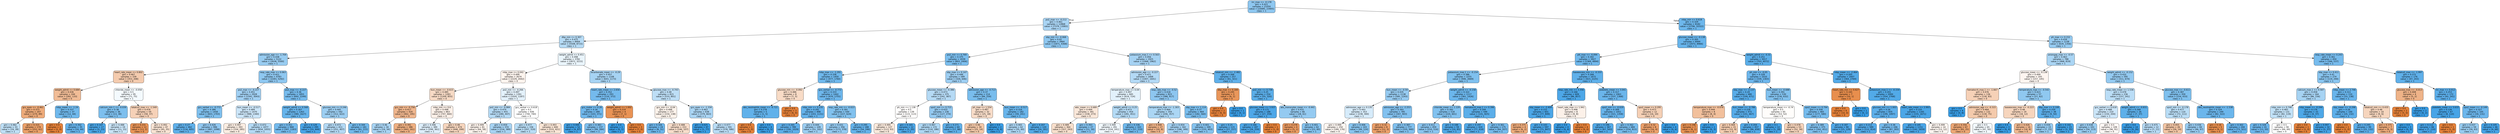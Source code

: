 digraph Tree {
node [shape=box, style="filled, rounded", color="black", fontname="helvetica"] ;
edge [fontname="helvetica"] ;
0 [label="inr_max <= -0.178\ngini = 0.421\nsamples = 21050\nvalue = [10085, 23405]\nclass = 1", fillcolor="#8ec7f0"] ;
1 [label="po2_max <= -0.212\ngini = 0.461\nsamples = 12868\nvalue = [7379, 13083]\nclass = 1", fillcolor="#a9d4f4"] ;
0 -> 1 [labeldistance=2.5, labelangle=45, headlabel="True"] ;
2 [label="dbp_min <= 0.307\ngini = 0.475\nsamples = 8904\nvalue = [5508, 8715]\nclass = 1", fillcolor="#b6dbf5"] ;
1 -> 2 ;
3 [label="admission_age <= -1.704\ngini = 0.438\nsamples = 5122\nvalue = [2636, 5500]\nclass = 1", fillcolor="#98ccf1"] ;
2 -> 3 ;
4 [label="heart_rate_mean <= 0.802\ngini = 0.467\nsamples = 339\nvalue = [353, 208]\nclass = 0", fillcolor="#f4cbae"] ;
3 -> 4 ;
5 [label="weight_admit <= 0.684\ngini = 0.436\nsamples = 244\nvalue = [282, 133]\nclass = 0", fillcolor="#f1bc96"] ;
4 -> 5 ;
6 [label="gcs_eyes <= -0.461\ngini = 0.373\nsamples = 207\nvalue = [270, 89]\nclass = 0", fillcolor="#eeab7a"] ;
5 -> 6 ;
7 [label="gini = 0.482\nsamples = 33\nvalue = [19, 28]\nclass = 1", fillcolor="#bfe0f7"] ;
6 -> 7 ;
8 [label="gini = 0.315\nsamples = 174\nvalue = [251, 61]\nclass = 0", fillcolor="#eba069"] ;
6 -> 8 ;
9 [label="mbp_mean <= -1.24\ngini = 0.337\nsamples = 37\nvalue = [12, 44]\nclass = 1", fillcolor="#6fb8ec"] ;
5 -> 9 ;
10 [label="gini = 0.0\nsamples = 2\nvalue = [2, 0]\nclass = 0", fillcolor="#e58139"] ;
9 -> 10 ;
11 [label="gini = 0.302\nsamples = 35\nvalue = [10, 44]\nclass = 1", fillcolor="#66b3eb"] ;
9 -> 11 ;
12 [label="chloride_mean <= -0.058\ngini = 0.5\nsamples = 95\nvalue = [71, 75]\nclass = 1", fillcolor="#f4fafe"] ;
4 -> 12 ;
13 [label="calcium_min.1 <= -0.039\ngini = 0.38\nsamples = 36\nvalue = [13, 38]\nclass = 1", fillcolor="#7dbfee"] ;
12 -> 13 ;
14 [label="gini = 0.147\nsamples = 17\nvalue = [2, 23]\nclass = 1", fillcolor="#4aa6e7"] ;
13 -> 14 ;
15 [label="gini = 0.488\nsamples = 19\nvalue = [11, 15]\nclass = 1", fillcolor="#cae5f8"] ;
13 -> 15 ;
16 [label="totalco2_max <= -1.549\ngini = 0.476\nsamples = 59\nvalue = [58, 37]\nclass = 0", fillcolor="#f6d1b7"] ;
12 -> 16 ;
17 [label="gini = 0.231\nsamples = 12\nvalue = [13, 2]\nclass = 0", fillcolor="#e99457"] ;
16 -> 17 ;
18 [label="gini = 0.492\nsamples = 47\nvalue = [45, 35]\nclass = 0", fillcolor="#f9e3d3"] ;
16 -> 18 ;
19 [label="resp_rate_max <= 0.063\ngini = 0.421\nsamples = 4783\nvalue = [2283, 5292]\nclass = 1", fillcolor="#8ec7f0"] ;
3 -> 19 ;
20 [label="po2_max <= -0.227\ngini = 0.451\nsamples = 2928\nvalue = [1591, 3043]\nclass = 1", fillcolor="#a1d0f3"] ;
19 -> 20 ;
21 [label="gcs_verbal <= -0.772\ngini = 0.386\nsamples = 1458\nvalue = [603, 1703]\nclass = 1", fillcolor="#7fc0ee"] ;
20 -> 21 ;
22 [label="gini = 0.27\nsamples = 462\nvalue = [116, 605]\nclass = 1", fillcolor="#5fb0ea"] ;
21 -> 22 ;
23 [label="gini = 0.426\nsamples = 996\nvalue = [487, 1098]\nclass = 1", fillcolor="#91c8f1"] ;
21 -> 23 ;
24 [label="bun_mean <= -0.517\ngini = 0.489\nsamples = 1470\nvalue = [988, 1340]\nclass = 1", fillcolor="#cbe5f8"] ;
20 -> 24 ;
25 [label="gini = 0.497\nsamples = 393\nvalue = [334, 285]\nclass = 0", fillcolor="#fbede2"] ;
24 -> 25 ;
26 [label="gini = 0.472\nsamples = 1077\nvalue = [654, 1055]\nclass = 1", fillcolor="#b4daf5"] ;
24 -> 26 ;
27 [label="po2_max <= -0.227\ngini = 0.36\nsamples = 1855\nvalue = [692, 2249]\nclass = 1", fillcolor="#76bbed"] ;
19 -> 27 ;
28 [label="weight_admit <= 0.568\ngini = 0.307\nsamples = 1263\nvalue = [380, 1627]\nclass = 1", fillcolor="#67b4eb"] ;
27 -> 28 ;
29 [label="gini = 0.351\nsamples = 968\nvalue = [347, 1183]\nclass = 1", fillcolor="#73baed"] ;
28 -> 29 ;
30 [label="gini = 0.129\nsamples = 295\nvalue = [33, 444]\nclass = 1", fillcolor="#48a4e7"] ;
28 -> 30 ;
31 [label="glucose_min <= 0.246\ngini = 0.445\nsamples = 592\nvalue = [312, 622]\nclass = 1", fillcolor="#9ccef2"] ;
27 -> 31 ;
32 [label="gini = 0.472\nsamples = 411\nvalue = [251, 407]\nclass = 1", fillcolor="#b3d9f5"] ;
31 -> 32 ;
33 [label="gini = 0.344\nsamples = 181\nvalue = [61, 215]\nclass = 1", fillcolor="#71b9ec"] ;
31 -> 33 ;
34 [label="weight_admit <= 0.451\ngini = 0.498\nsamples = 3782\nvalue = [2872, 3215]\nclass = 1", fillcolor="#eaf5fc"] ;
2 -> 34 ;
35 [label="mbp_max <= 0.042\ngini = 0.499\nsamples = 2674\nvalue = [2229, 2042]\nclass = 0", fillcolor="#fdf4ee"] ;
34 -> 35 ;
36 [label="bun_mean <= -0.615\ngini = 0.485\nsamples = 1283\nvalue = [1209, 855]\nclass = 0", fillcolor="#f7dac5"] ;
35 -> 36 ;
37 [label="gcs_min <= -0.756\ngini = 0.417\nsamples = 420\nvalue = [462, 195]\nclass = 0", fillcolor="#f0b68d"] ;
36 -> 37 ;
38 [label="gini = 0.46\nsamples = 34\nvalue = [19, 34]\nclass = 1", fillcolor="#a8d4f4"] ;
37 -> 38 ;
39 [label="gini = 0.391\nsamples = 386\nvalue = [443, 161]\nclass = 0", fillcolor="#eeaf81"] ;
37 -> 39 ;
40 [label="mbp_min <= 0.6\ngini = 0.498\nsamples = 863\nvalue = [747, 660]\nclass = 0", fillcolor="#fcf0e8"] ;
36 -> 40 ;
41 [label="gini = 0.496\nsamples = 389\nvalue = [299, 361]\nclass = 1", fillcolor="#ddeefb"] ;
40 -> 41 ;
42 [label="gini = 0.48\nsamples = 474\nvalue = [448, 299]\nclass = 0", fillcolor="#f6d5bd"] ;
40 -> 42 ;
43 [label="po2_min <= -0.266\ngini = 0.497\nsamples = 1391\nvalue = [1020, 1187]\nclass = 1", fillcolor="#e3f1fb"] ;
35 -> 43 ;
44 [label="po2_min <= -0.984\ngini = 0.474\nsamples = 455\nvalue = [280, 447]\nclass = 1", fillcolor="#b5daf5"] ;
43 -> 44 ;
45 [label="gini = 0.499\nsamples = 81\nvalue = [64, 58]\nclass = 0", fillcolor="#fdf3ec"] ;
44 -> 45 ;
46 [label="gini = 0.459\nsamples = 374\nvalue = [216, 389]\nclass = 1", fillcolor="#a7d3f3"] ;
44 -> 46 ;
47 [label="gcs_verbal <= 0.618\ngini = 0.5\nsamples = 936\nvalue = [740, 740]\nclass = 0", fillcolor="#ffffff"] ;
43 -> 47 ;
48 [label="gini = 0.477\nsamples = 336\nvalue = [207, 319]\nclass = 1", fillcolor="#b9ddf6"] ;
47 -> 48 ;
49 [label="gini = 0.493\nsamples = 600\nvalue = [533, 421]\nclass = 0", fillcolor="#fae5d5"] ;
47 -> 49 ;
50 [label="bicarbonate_mean <= -0.29\ngini = 0.457\nsamples = 1108\nvalue = [643, 1173]\nclass = 1", fillcolor="#a6d3f3"] ;
34 -> 50 ;
51 [label="heart_rate_mean <= 2.656\ngini = 0.352\nsamples = 293\nvalue = [110, 372]\nclass = 1", fillcolor="#74baed"] ;
50 -> 51 ;
52 [label="gcs_motor <= 0.26\ngini = 0.34\nsamples = 289\nvalue = [103, 371]\nclass = 1", fillcolor="#70b8ec"] ;
51 -> 52 ;
53 [label="gini = 0.084\nsamples = 52\nvalue = [4, 87]\nclass = 1", fillcolor="#42a2e6"] ;
52 -> 53 ;
54 [label="gini = 0.383\nsamples = 237\nvalue = [99, 284]\nclass = 1", fillcolor="#7ebfee"] ;
52 -> 54 ;
55 [label="weight_admit <= 1.002\ngini = 0.219\nsamples = 4\nvalue = [7, 1]\nclass = 0", fillcolor="#e99355"] ;
51 -> 55 ;
56 [label="gini = 0.0\nsamples = 1\nvalue = [0, 1]\nclass = 1", fillcolor="#399de5"] ;
55 -> 56 ;
57 [label="gini = 0.0\nsamples = 3\nvalue = [7, 0]\nclass = 0", fillcolor="#e58139"] ;
55 -> 57 ;
58 [label="glucose_max <= -0.743\ngini = 0.48\nsamples = 815\nvalue = [533, 801]\nclass = 1", fillcolor="#bddef6"] ;
50 -> 58 ;
59 [label="gcs_min <= -0.04\ngini = 0.498\nsamples = 177\nvalue = [154, 138]\nclass = 0", fillcolor="#fcf2ea"] ;
58 -> 59 ;
60 [label="gini = 0.326\nsamples = 24\nvalue = [8, 31]\nclass = 1", fillcolor="#6cb6ec"] ;
59 -> 60 ;
61 [label="gini = 0.488\nsamples = 153\nvalue = [146, 107]\nclass = 0", fillcolor="#f8ddca"] ;
59 -> 61 ;
62 [label="gcs_eyes <= -1.334\ngini = 0.463\nsamples = 638\nvalue = [379, 663]\nclass = 1", fillcolor="#aad5f4"] ;
58 -> 62 ;
63 [label="gini = 0.025\nsamples = 47\nvalue = [1, 77]\nclass = 1", fillcolor="#3c9ee5"] ;
62 -> 63 ;
64 [label="gini = 0.477\nsamples = 591\nvalue = [378, 586]\nclass = 1", fillcolor="#b9dcf6"] ;
62 -> 64 ;
65 [label="sbp_min <= -0.068\ngini = 0.42\nsamples = 3964\nvalue = [1871, 4368]\nclass = 1", fillcolor="#8ec7f0"] ;
1 -> 65 ;
66 [label="po2_min <= 0.769\ngini = 0.375\nsamples = 2039\nvalue = [803, 2406]\nclass = 1", fillcolor="#7bbeee"] ;
65 -> 66 ;
67 [label="mbp_max <= -1.291\ngini = 0.336\nsamples = 1450\nvalue = [477, 1760]\nclass = 1", fillcolor="#6fb8ec"] ;
66 -> 67 ;
68 [label="glucose_min <= -0.092\ngini = 0.486\nsamples = 8\nvalue = [7, 5]\nclass = 0", fillcolor="#f8dbc6"] ;
67 -> 68 ;
69 [label="abs_neutrophils_mean <= -0.721\ngini = 0.278\nsamples = 5\nvalue = [1, 5]\nclass = 1", fillcolor="#61b1ea"] ;
68 -> 69 ;
70 [label="gini = 0.0\nsamples = 1\nvalue = [1, 0]\nclass = 0", fillcolor="#e58139"] ;
69 -> 70 ;
71 [label="gini = 0.0\nsamples = 4\nvalue = [0, 5]\nclass = 1", fillcolor="#399de5"] ;
69 -> 71 ;
72 [label="gini = 0.0\nsamples = 3\nvalue = [6, 0]\nclass = 0", fillcolor="#e58139"] ;
68 -> 72 ;
73 [label="gcs_verbal <= -0.772\ngini = 0.333\nsamples = 1442\nvalue = [470, 1755]\nclass = 1", fillcolor="#6eb7ec"] ;
67 -> 73 ;
74 [label="mbp_min <= 0.235\ngini = 0.291\nsamples = 898\nvalue = [243, 1131]\nclass = 1", fillcolor="#64b2eb"] ;
73 -> 74 ;
75 [label="gini = 0.265\nsamples = 789\nvalue = [192, 1029]\nclass = 1", fillcolor="#5eafea"] ;
74 -> 75 ;
76 [label="gini = 0.444\nsamples = 109\nvalue = [51, 102]\nclass = 1", fillcolor="#9ccef2"] ;
74 -> 76 ;
77 [label="resp_rate_min <= -0.023\ngini = 0.391\nsamples = 544\nvalue = [227, 624]\nclass = 1", fillcolor="#81c1ee"] ;
73 -> 77 ;
78 [label="gini = 0.431\nsamples = 356\nvalue = [173, 378]\nclass = 1", fillcolor="#94caf1"] ;
77 -> 78 ;
79 [label="gini = 0.295\nsamples = 188\nvalue = [54, 246]\nclass = 1", fillcolor="#64b3eb"] ;
77 -> 79 ;
80 [label="sbp_max <= 0.147\ngini = 0.446\nsamples = 589\nvalue = [326, 646]\nclass = 1", fillcolor="#9dcef2"] ;
66 -> 80 ;
81 [label="glucose_mean <= -0.386\ngini = 0.473\nsamples = 375\nvalue = [242, 387]\nclass = 1", fillcolor="#b5daf5"] ;
80 -> 81 ;
82 [label="ph_min <= 1.138\ngini = 0.5\nsamples = 139\nvalue = [115, 113]\nclass = 0", fillcolor="#fffdfc"] ;
81 -> 82 ;
83 [label="gini = 0.495\nsamples = 127\nvalue = [113, 93]\nclass = 0", fillcolor="#fae9dc"] ;
82 -> 83 ;
84 [label="gini = 0.165\nsamples = 12\nvalue = [2, 20]\nclass = 1", fillcolor="#4da7e8"] ;
82 -> 84 ;
85 [label="spo2_min <= 0.715\ngini = 0.433\nsamples = 236\nvalue = [127, 274]\nclass = 1", fillcolor="#95caf1"] ;
81 -> 85 ;
86 [label="gini = 0.467\nsamples = 172\nvalue = [110, 186]\nclass = 1", fillcolor="#aed7f4"] ;
85 -> 86 ;
87 [label="gini = 0.271\nsamples = 64\nvalue = [17, 88]\nclass = 1", fillcolor="#5fb0ea"] ;
85 -> 87 ;
88 [label="admission_age <= -0.713\ngini = 0.37\nsamples = 214\nvalue = [84, 259]\nclass = 1", fillcolor="#79bded"] ;
80 -> 88 ;
89 [label="ph_max <= 1.554\ngini = 0.487\nsamples = 32\nvalue = [25, 18]\nclass = 0", fillcolor="#f8dcc8"] ;
88 -> 89 ;
90 [label="gini = 0.46\nsamples = 30\nvalue = [25, 14]\nclass = 0", fillcolor="#f4c8a8"] ;
89 -> 90 ;
91 [label="gini = 0.0\nsamples = 2\nvalue = [0, 4]\nclass = 1", fillcolor="#399de5"] ;
89 -> 91 ;
92 [label="bun_mean <= -0.517\ngini = 0.316\nsamples = 182\nvalue = [59, 241]\nclass = 1", fillcolor="#69b5eb"] ;
88 -> 92 ;
93 [label="gini = 0.465\nsamples = 62\nvalue = [35, 60]\nclass = 1", fillcolor="#acd6f4"] ;
92 -> 93 ;
94 [label="gini = 0.207\nsamples = 120\nvalue = [24, 181]\nclass = 1", fillcolor="#53aae8"] ;
92 -> 94 ;
95 [label="potassium_max.1 <= 0.563\ngini = 0.456\nsamples = 1925\nvalue = [1068, 1962]\nclass = 1", fillcolor="#a5d2f3"] ;
65 -> 95 ;
96 [label="admission_age <= -0.227\ngini = 0.471\nsamples = 1668\nvalue = [1007, 1641]\nclass = 1", fillcolor="#b3d9f5"] ;
95 -> 96 ;
97 [label="temperature_max <= 0.04\ngini = 0.497\nsamples = 845\nvalue = [619, 724]\nclass = 1", fillcolor="#e2f1fb"] ;
96 -> 97 ;
98 [label="wbc_mean <= 0.689\ngini = 0.494\nsamples = 391\nvalue = [338, 273]\nclass = 0", fillcolor="#fae7d9"] ;
97 -> 98 ;
99 [label="gini = 0.489\nsamples = 364\nvalue = [327, 243]\nclass = 0", fillcolor="#f8dfcc"] ;
98 -> 99 ;
100 [label="gini = 0.393\nsamples = 27\nvalue = [11, 30]\nclass = 1", fillcolor="#82c1ef"] ;
98 -> 100 ;
101 [label="weight_admit <= 0.25\ngini = 0.473\nsamples = 454\nvalue = [281, 451]\nclass = 1", fillcolor="#b4daf5"] ;
97 -> 101 ;
102 [label="gini = 0.499\nsamples = 291\nvalue = [224, 241]\nclass = 1", fillcolor="#f1f8fd"] ;
101 -> 102 ;
103 [label="gini = 0.336\nsamples = 163\nvalue = [57, 210]\nclass = 1", fillcolor="#6fb8ec"] ;
101 -> 103 ;
104 [label="resp_rate_max <= -0.52\ngini = 0.418\nsamples = 823\nvalue = [388, 917]\nclass = 1", fillcolor="#8dc6f0"] ;
96 -> 104 ;
105 [label="temperature_max <= -1.303\ngini = 0.464\nsamples = 359\nvalue = [206, 357]\nclass = 1", fillcolor="#abd6f4"] ;
104 -> 105 ;
106 [label="gini = 0.408\nsamples = 17\nvalue = [20, 8]\nclass = 0", fillcolor="#efb388"] ;
105 -> 106 ;
107 [label="gini = 0.454\nsamples = 342\nvalue = [186, 349]\nclass = 1", fillcolor="#a3d1f3"] ;
105 -> 107 ;
108 [label="sbp_max <= 1.114\ngini = 0.37\nsamples = 464\nvalue = [182, 560]\nclass = 1", fillcolor="#79bded"] ;
104 -> 108 ;
109 [label="gini = 0.401\nsamples = 349\nvalue = [155, 403]\nclass = 1", fillcolor="#85c3ef"] ;
108 -> 109 ;
110 [label="gini = 0.25\nsamples = 115\nvalue = [27, 157]\nclass = 1", fillcolor="#5baee9"] ;
108 -> 110 ;
111 [label="totalco2_min <= -2.482\ngini = 0.268\nsamples = 257\nvalue = [61, 321]\nclass = 1", fillcolor="#5fb0ea"] ;
95 -> 111 ;
112 [label="dbp_max <= 0.184\ngini = 0.245\nsamples = 3\nvalue = [6, 1]\nclass = 0", fillcolor="#e9965a"] ;
111 -> 112 ;
113 [label="gini = 0.0\nsamples = 2\nvalue = [6, 0]\nclass = 0", fillcolor="#e58139"] ;
112 -> 113 ;
114 [label="gini = 0.0\nsamples = 1\nvalue = [0, 1]\nclass = 1", fillcolor="#399de5"] ;
112 -> 114 ;
115 [label="po2_min <= 0.736\ngini = 0.25\nsamples = 254\nvalue = [55, 320]\nclass = 1", fillcolor="#5baee9"] ;
111 -> 115 ;
116 [label="glucose_mean <= 3.937\ngini = 0.171\nsamples = 188\nvalue = [27, 259]\nclass = 1", fillcolor="#4ea7e8"] ;
115 -> 116 ;
117 [label="gini = 0.166\nsamples = 187\nvalue = [26, 259]\nclass = 1", fillcolor="#4da7e8"] ;
116 -> 117 ;
118 [label="gini = 0.0\nsamples = 1\nvalue = [1, 0]\nclass = 0", fillcolor="#e58139"] ;
116 -> 118 ;
119 [label="abs_monocytes_mean <= -0.441\ngini = 0.431\nsamples = 66\nvalue = [28, 61]\nclass = 1", fillcolor="#94caf1"] ;
115 -> 119 ;
120 [label="gini = 0.278\nsamples = 4\nvalue = [5, 1]\nclass = 0", fillcolor="#ea9a61"] ;
119 -> 120 ;
121 [label="gini = 0.401\nsamples = 62\nvalue = [23, 60]\nclass = 1", fillcolor="#85c3ef"] ;
119 -> 121 ;
122 [label="mbp_min <= 0.618\ngini = 0.329\nsamples = 8182\nvalue = [2706, 10322]\nclass = 1", fillcolor="#6db7ec"] ;
0 -> 122 [labeldistance=2.5, labelangle=-45, headlabel="False"] ;
123 [label="glucose_mean <= -0.138\ngini = 0.305\nsamples = 6944\nvalue = [2072, 8966]\nclass = 1", fillcolor="#67b4eb"] ;
122 -> 123 ;
124 [label="ptt_max <= -0.094\ngini = 0.342\nsamples = 3927\nvalue = [1369, 4894]\nclass = 1", fillcolor="#70b8ec"] ;
123 -> 124 ;
125 [label="potassium_max.1 <= -0.154\ngini = 0.386\nsamples = 2255\nvalue = [946, 2669]\nclass = 1", fillcolor="#7fc0ee"] ;
124 -> 125 ;
126 [label="bun_mean <= -0.59\ngini = 0.435\nsamples = 1138\nvalue = [585, 1243]\nclass = 1", fillcolor="#96cbf1"] ;
125 -> 126 ;
127 [label="admission_age <= 0.135\ngini = 0.493\nsamples = 353\nvalue = [238, 300]\nclass = 1", fillcolor="#d6ebfa"] ;
126 -> 127 ;
128 [label="gini = 0.499\nsamples = 250\nvalue = [189, 176]\nclass = 0", fillcolor="#fdf6f1"] ;
127 -> 128 ;
129 [label="gini = 0.406\nsamples = 103\nvalue = [49, 124]\nclass = 1", fillcolor="#87c4ef"] ;
127 -> 129 ;
130 [label="admission_age <= -2.253\ngini = 0.393\nsamples = 785\nvalue = [347, 943]\nclass = 1", fillcolor="#82c1ef"] ;
126 -> 130 ;
131 [label="gini = 0.32\nsamples = 8\nvalue = [12, 3]\nclass = 0", fillcolor="#eca06a"] ;
130 -> 131 ;
132 [label="gini = 0.387\nsamples = 777\nvalue = [335, 940]\nclass = 1", fillcolor="#80c0ee"] ;
130 -> 132 ;
133 [label="weight_admit <= -0.158\ngini = 0.322\nsamples = 1117\nvalue = [361, 1426]\nclass = 1", fillcolor="#6bb6ec"] ;
125 -> 133 ;
134 [label="chloride_mean <= 1.129\ngini = 0.392\nsamples = 518\nvalue = [220, 601]\nclass = 1", fillcolor="#81c1ef"] ;
133 -> 134 ;
135 [label="gini = 0.411\nsamples = 459\nvalue = [210, 516]\nclass = 1", fillcolor="#8ac5f0"] ;
134 -> 135 ;
136 [label="gini = 0.188\nsamples = 59\nvalue = [10, 85]\nclass = 1", fillcolor="#50a9e8"] ;
134 -> 136 ;
137 [label="hematocrit_max.1 <= 0.396\ngini = 0.249\nsamples = 599\nvalue = [141, 825]\nclass = 1", fillcolor="#5baee9"] ;
133 -> 137 ;
138 [label="gini = 0.197\nsamples = 424\nvalue = [77, 618]\nclass = 1", fillcolor="#52a9e8"] ;
137 -> 138 ;
139 [label="gini = 0.361\nsamples = 175\nvalue = [64, 207]\nclass = 1", fillcolor="#76bbed"] ;
137 -> 139 ;
140 [label="baseexcess_min <= -0.333\ngini = 0.268\nsamples = 1672\nvalue = [423, 2225]\nclass = 1", fillcolor="#5fb0ea"] ;
124 -> 140 ;
141 [label="resp_rate_min <= 3.356\ngini = 0.166\nsamples = 609\nvalue = [86, 857]\nclass = 1", fillcolor="#4da7e8"] ;
140 -> 141 ;
142 [label="sbp_mean <= -2.409\ngini = 0.152\nsamples = 601\nvalue = [77, 849]\nclass = 1", fillcolor="#4ba6e7"] ;
141 -> 142 ;
143 [label="gini = 0.375\nsamples = 4\nvalue = [6, 2]\nclass = 0", fillcolor="#eeab7b"] ;
142 -> 143 ;
144 [label="gini = 0.143\nsamples = 597\nvalue = [71, 847]\nclass = 1", fillcolor="#4aa5e7"] ;
142 -> 144 ;
145 [label="heart_rate_max <= 1.941\ngini = 0.498\nsamples = 8\nvalue = [9, 8]\nclass = 0", fillcolor="#fcf1e9"] ;
141 -> 145 ;
146 [label="gini = 0.0\nsamples = 4\nvalue = [0, 8]\nclass = 1", fillcolor="#399de5"] ;
145 -> 146 ;
147 [label="gini = 0.0\nsamples = 4\nvalue = [9, 0]\nclass = 0", fillcolor="#e58139"] ;
145 -> 147 ;
148 [label="platelets_mean <= 3.041\ngini = 0.317\nsamples = 1063\nvalue = [337, 1368]\nclass = 1", fillcolor="#6ab5eb"] ;
140 -> 148 ;
149 [label="spo2_min <= -0.029\ngini = 0.309\nsamples = 1051\nvalue = [321, 1358]\nclass = 1", fillcolor="#68b4eb"] ;
148 -> 149 ;
150 [label="gini = 0.196\nsamples = 367\nvalue = [67, 543]\nclass = 1", fillcolor="#51a9e8"] ;
149 -> 150 ;
151 [label="gini = 0.362\nsamples = 684\nvalue = [254, 815]\nclass = 1", fillcolor="#77bced"] ;
149 -> 151 ;
152 [label="spo2_mean <= 0.295\ngini = 0.473\nsamples = 12\nvalue = [16, 10]\nclass = 0", fillcolor="#f5d0b5"] ;
148 -> 152 ;
153 [label="gini = 0.32\nsamples = 8\nvalue = [16, 4]\nclass = 0", fillcolor="#eca06a"] ;
152 -> 153 ;
154 [label="gini = 0.0\nsamples = 4\nvalue = [0, 6]\nclass = 1", fillcolor="#399de5"] ;
152 -> 154 ;
155 [label="weight_admit <= -0.31\ngini = 0.251\nsamples = 3017\nvalue = [703, 4072]\nclass = 1", fillcolor="#5baee9"] ;
123 -> 155 ;
156 [label="ph_min <= -0.05\ngini = 0.328\nsamples = 1010\nvalue = [339, 1303]\nclass = 1", fillcolor="#6db6ec"] ;
155 -> 156 ;
157 [label="sbp_max <= -2.137\ngini = 0.24\nsamples = 480\nvalue = [109, 671]\nclass = 1", fillcolor="#59ade9"] ;
156 -> 157 ;
158 [label="temperature_max <= -0.076\ngini = 0.444\nsamples = 8\nvalue = [8, 4]\nclass = 0", fillcolor="#f2c09c"] ;
157 -> 158 ;
159 [label="gini = 0.198\nsamples = 7\nvalue = [8, 1]\nclass = 0", fillcolor="#e89152"] ;
158 -> 159 ;
160 [label="gini = 0.0\nsamples = 1\nvalue = [0, 3]\nclass = 1", fillcolor="#399de5"] ;
158 -> 160 ;
161 [label="bun_mean <= -0.786\ngini = 0.228\nsamples = 472\nvalue = [101, 667]\nclass = 1", fillcolor="#57ace9"] ;
157 -> 161 ;
162 [label="gini = 0.469\nsamples = 15\nvalue = [15, 9]\nclass = 0", fillcolor="#f5cdb0"] ;
161 -> 162 ;
163 [label="gini = 0.204\nsamples = 457\nvalue = [86, 658]\nclass = 1", fillcolor="#53aae8"] ;
161 -> 163 ;
164 [label="bun_mean <= -0.688\ngini = 0.391\nsamples = 530\nvalue = [230, 632]\nclass = 1", fillcolor="#81c1ee"] ;
156 -> 164 ;
165 [label="temperature_mean <= -0.74\ngini = 0.5\nsamples = 65\nvalue = [53, 52]\nclass = 0", fillcolor="#fffdfb"] ;
164 -> 165 ;
166 [label="gini = 0.1\nsamples = 12\nvalue = [1, 18]\nclass = 1", fillcolor="#44a2e6"] ;
165 -> 166 ;
167 [label="gini = 0.478\nsamples = 53\nvalue = [52, 34]\nclass = 0", fillcolor="#f6d3ba"] ;
165 -> 167 ;
168 [label="spo2_mean <= 0.794\ngini = 0.358\nsamples = 465\nvalue = [177, 580]\nclass = 1", fillcolor="#75bbed"] ;
164 -> 168 ;
169 [label="gini = 0.389\nsamples = 375\nvalue = [162, 451]\nclass = 1", fillcolor="#80c0ee"] ;
168 -> 169 ;
170 [label="gini = 0.187\nsamples = 90\nvalue = [15, 129]\nclass = 1", fillcolor="#50a8e8"] ;
168 -> 170 ;
171 [label="mbp_mean <= -2.464\ngini = 0.205\nsamples = 2007\nvalue = [364, 2769]\nclass = 1", fillcolor="#53aae8"] ;
155 -> 171 ;
172 [label="heart_rate_min <= 0.627\ngini = 0.165\nsamples = 7\nvalue = [10, 1]\nclass = 0", fillcolor="#e88e4d"] ;
171 -> 172 ;
173 [label="gini = 0.0\nsamples = 6\nvalue = [10, 0]\nclass = 0", fillcolor="#e58139"] ;
172 -> 173 ;
174 [label="gini = 0.0\nsamples = 1\nvalue = [0, 1]\nclass = 1", fillcolor="#399de5"] ;
172 -> 174 ;
175 [label="potassium_max.1 <= -0.154\ngini = 0.201\nsamples = 2000\nvalue = [354, 2768]\nclass = 1", fillcolor="#52aae8"] ;
171 -> 175 ;
176 [label="glucose_min <= 1.003\ngini = 0.26\nsamples = 835\nvalue = [199, 1097]\nclass = 1", fillcolor="#5dafea"] ;
175 -> 176 ;
177 [label="gini = 0.213\nsamples = 589\nvalue = [112, 814]\nclass = 1", fillcolor="#54aae9"] ;
176 -> 177 ;
178 [label="gini = 0.36\nsamples = 246\nvalue = [87, 283]\nclass = 1", fillcolor="#76bbed"] ;
176 -> 178 ;
179 [label="heart_rate_mean <= 2.993\ngini = 0.155\nsamples = 1165\nvalue = [155, 1671]\nclass = 1", fillcolor="#4ba6e7"] ;
175 -> 179 ;
180 [label="gini = 0.145\nsamples = 1151\nvalue = [142, 1659]\nclass = 1", fillcolor="#4aa5e7"] ;
179 -> 180 ;
181 [label="gini = 0.499\nsamples = 14\nvalue = [13, 12]\nclass = 0", fillcolor="#fdf5f0"] ;
179 -> 181 ;
182 [label="ph_max <= 0.152\ngini = 0.434\nsamples = 1238\nvalue = [634, 1356]\nclass = 1", fillcolor="#96cbf1"] ;
122 -> 182 ;
183 [label="aniongap_max <= -0.57\ngini = 0.463\nsamples = 788\nvalue = [468, 819]\nclass = 1", fillcolor="#aad5f4"] ;
182 -> 183 ;
184 [label="glucose_mean <= -0.138\ngini = 0.499\nsamples = 193\nvalue = [157, 145]\nclass = 0", fillcolor="#fdf5f0"] ;
183 -> 184 ;
185 [label="hematocrit_max.1 <= -1.667\ngini = 0.476\nsamples = 136\nvalue = [130, 83]\nclass = 0", fillcolor="#f6d1b7"] ;
184 -> 185 ;
186 [label="gini = 0.0\nsamples = 4\nvalue = [0, 8]\nclass = 1", fillcolor="#399de5"] ;
185 -> 186 ;
187 [label="admission_age <= -0.315\ngini = 0.464\nsamples = 132\nvalue = [130, 75]\nclass = 0", fillcolor="#f4caab"] ;
185 -> 187 ;
188 [label="gini = 0.356\nsamples = 67\nvalue = [83, 25]\nclass = 0", fillcolor="#eda775"] ;
187 -> 188 ;
189 [label="gini = 0.5\nsamples = 65\nvalue = [47, 50]\nclass = 1", fillcolor="#f3f9fd"] ;
187 -> 189 ;
190 [label="temperature_max <= -0.542\ngini = 0.423\nsamples = 57\nvalue = [27, 62]\nclass = 1", fillcolor="#8fc8f0"] ;
184 -> 190 ;
191 [label="baseexcess_max <= -0.223\ngini = 0.48\nsamples = 19\nvalue = [18, 12]\nclass = 0", fillcolor="#f6d5bd"] ;
190 -> 191 ;
192 [label="gini = 0.0\nsamples = 3\nvalue = [0, 4]\nclass = 1", fillcolor="#399de5"] ;
191 -> 192 ;
193 [label="gini = 0.426\nsamples = 16\nvalue = [18, 8]\nclass = 0", fillcolor="#f1b991"] ;
191 -> 193 ;
194 [label="dbp_max <= 0.108\ngini = 0.259\nsamples = 38\nvalue = [9, 50]\nclass = 1", fillcolor="#5dafea"] ;
190 -> 194 ;
195 [label="gini = 0.434\nsamples = 15\nvalue = [7, 15]\nclass = 1", fillcolor="#95cbf1"] ;
194 -> 195 ;
196 [label="gini = 0.102\nsamples = 23\nvalue = [2, 35]\nclass = 1", fillcolor="#44a3e6"] ;
194 -> 196 ;
197 [label="weight_admit <= -0.152\ngini = 0.432\nsamples = 595\nvalue = [311, 674]\nclass = 1", fillcolor="#94caf1"] ;
183 -> 197 ;
198 [label="resp_rate_mean <= 1.536\ngini = 0.478\nsamples = 236\nvalue = [157, 241]\nclass = 1", fillcolor="#baddf6"] ;
197 -> 198 ;
199 [label="gcs_verbal <= 0.618\ngini = 0.488\nsamples = 210\nvalue = [150, 204]\nclass = 1", fillcolor="#cbe5f8"] ;
198 -> 199 ;
200 [label="gini = 0.438\nsamples = 101\nvalue = [54, 113]\nclass = 1", fillcolor="#98ccf1"] ;
199 -> 200 ;
201 [label="gini = 0.5\nsamples = 109\nvalue = [96, 91]\nclass = 0", fillcolor="#fef8f5"] ;
199 -> 201 ;
202 [label="weight_admit <= -0.831\ngini = 0.268\nsamples = 26\nvalue = [7, 37]\nclass = 1", fillcolor="#5eb0ea"] ;
198 -> 202 ;
203 [label="gini = 0.0\nsamples = 14\nvalue = [0, 26]\nclass = 1", fillcolor="#399de5"] ;
202 -> 203 ;
204 [label="gini = 0.475\nsamples = 12\nvalue = [7, 11]\nclass = 1", fillcolor="#b7dbf6"] ;
202 -> 204 ;
205 [label="glucose_max <= -0.611\ngini = 0.387\nsamples = 359\nvalue = [154, 433]\nclass = 1", fillcolor="#7fc0ee"] ;
197 -> 205 ;
206 [label="spo2_min <= -0.178\ngini = 0.477\nsamples = 110\nvalue = [72, 111]\nclass = 1", fillcolor="#b9ddf6"] ;
205 -> 206 ;
207 [label="gini = 0.455\nsamples = 26\nvalue = [26, 14]\nclass = 0", fillcolor="#f3c5a4"] ;
206 -> 207 ;
208 [label="gini = 0.436\nsamples = 84\nvalue = [46, 97]\nclass = 1", fillcolor="#97cbf1"] ;
206 -> 208 ;
209 [label="abs_neutrophils_mean <= -1.538\ngini = 0.324\nsamples = 249\nvalue = [82, 322]\nclass = 1", fillcolor="#6bb6ec"] ;
205 -> 209 ;
210 [label="gini = 0.18\nsamples = 5\nvalue = [9, 1]\nclass = 0", fillcolor="#e88f4f"] ;
209 -> 210 ;
211 [label="gini = 0.302\nsamples = 244\nvalue = [73, 321]\nclass = 1", fillcolor="#66b3eb"] ;
209 -> 211 ;
212 [label="resp_rate_mean <= 0.243\ngini = 0.361\nsamples = 450\nvalue = [166, 537]\nclass = 1", fillcolor="#76bbed"] ;
182 -> 212 ;
213 [label="sbp_max <= 0.411\ngini = 0.41\nsamples = 274\nvalue = [119, 294]\nclass = 1", fillcolor="#89c5f0"] ;
212 -> 213 ;
214 [label="calcium_max.1 <= 0.587\ngini = 0.458\nsamples = 164\nvalue = [86, 156]\nclass = 1", fillcolor="#a6d3f3"] ;
213 -> 214 ;
215 [label="mbp_min <= 0.746\ngini = 0.483\nsamples = 131\nvalue = [82, 119]\nclass = 1", fillcolor="#c1e1f7"] ;
214 -> 215 ;
216 [label="gini = 0.328\nsamples = 41\nvalue = [13, 50]\nclass = 1", fillcolor="#6cb6ec"] ;
215 -> 216 ;
217 [label="gini = 0.5\nsamples = 90\nvalue = [69, 69]\nclass = 0", fillcolor="#ffffff"] ;
215 -> 217 ;
218 [label="mbp_mean <= -0.244\ngini = 0.176\nsamples = 33\nvalue = [4, 37]\nclass = 1", fillcolor="#4ea8e8"] ;
214 -> 218 ;
219 [label="gini = 0.0\nsamples = 1\nvalue = [2, 0]\nclass = 0", fillcolor="#e58139"] ;
218 -> 219 ;
220 [label="gini = 0.097\nsamples = 32\nvalue = [2, 37]\nclass = 1", fillcolor="#44a2e6"] ;
218 -> 220 ;
221 [label="mbp_mean <= 2.746\ngini = 0.311\nsamples = 110\nvalue = [33, 138]\nclass = 1", fillcolor="#68b4eb"] ;
213 -> 221 ;
222 [label="sbp_mean <= -0.298\ngini = 0.26\nsamples = 100\nvalue = [24, 132]\nclass = 1", fillcolor="#5dafea"] ;
221 -> 222 ;
223 [label="gini = 0.0\nsamples = 1\nvalue = [2, 0]\nclass = 0", fillcolor="#e58139"] ;
222 -> 223 ;
224 [label="gini = 0.245\nsamples = 99\nvalue = [22, 132]\nclass = 1", fillcolor="#5aade9"] ;
222 -> 224 ;
225 [label="totalco2_min <= 0.435\ngini = 0.48\nsamples = 10\nvalue = [9, 6]\nclass = 0", fillcolor="#f6d5bd"] ;
221 -> 225 ;
226 [label="gini = 0.375\nsamples = 7\nvalue = [9, 3]\nclass = 0", fillcolor="#eeab7b"] ;
225 -> 226 ;
227 [label="gini = 0.0\nsamples = 3\nvalue = [0, 3]\nclass = 1", fillcolor="#399de5"] ;
225 -> 227 ;
228 [label="totalco2_max <= -1.997\ngini = 0.272\nsamples = 176\nvalue = [47, 243]\nclass = 1", fillcolor="#5fb0ea"] ;
212 -> 228 ;
229 [label="glucose_max <= -0.013\ngini = 0.408\nsamples = 4\nvalue = [5, 2]\nclass = 0", fillcolor="#efb388"] ;
228 -> 229 ;
230 [label="gini = 0.0\nsamples = 2\nvalue = [5, 0]\nclass = 0", fillcolor="#e58139"] ;
229 -> 230 ;
231 [label="gini = 0.0\nsamples = 2\nvalue = [0, 2]\nclass = 1", fillcolor="#399de5"] ;
229 -> 231 ;
232 [label="inr_max <= 0.012\ngini = 0.253\nsamples = 172\nvalue = [42, 241]\nclass = 1", fillcolor="#5caeea"] ;
228 -> 232 ;
233 [label="platelets_mean <= 3.633\ngini = 0.126\nsamples = 67\nvalue = [8, 110]\nclass = 1", fillcolor="#47a4e7"] ;
232 -> 233 ;
234 [label="gini = 0.112\nsamples = 66\nvalue = [7, 110]\nclass = 1", fillcolor="#46a3e7"] ;
233 -> 234 ;
235 [label="gini = 0.0\nsamples = 1\nvalue = [1, 0]\nclass = 0", fillcolor="#e58139"] ;
233 -> 235 ;
236 [label="spo2_mean <= -0.149\ngini = 0.327\nsamples = 105\nvalue = [34, 131]\nclass = 1", fillcolor="#6cb6ec"] ;
232 -> 236 ;
237 [label="gini = 0.437\nsamples = 59\nvalue = [30, 63]\nclass = 1", fillcolor="#97ccf1"] ;
236 -> 237 ;
238 [label="gini = 0.105\nsamples = 46\nvalue = [4, 68]\nclass = 1", fillcolor="#45a3e7"] ;
236 -> 238 ;
}